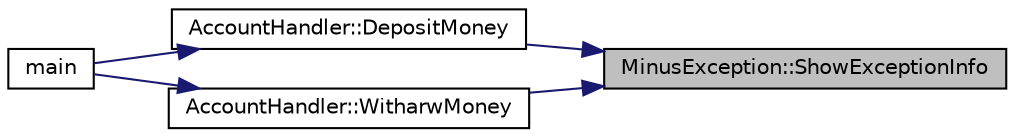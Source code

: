 digraph "MinusException::ShowExceptionInfo"
{
 // LATEX_PDF_SIZE
  edge [fontname="Helvetica",fontsize="10",labelfontname="Helvetica",labelfontsize="10"];
  node [fontname="Helvetica",fontsize="10",shape=record];
  rankdir="RL";
  Node1 [label="MinusException::ShowExceptionInfo",height=0.2,width=0.4,color="black", fillcolor="grey75", style="filled", fontcolor="black",tooltip=" "];
  Node1 -> Node2 [dir="back",color="midnightblue",fontsize="10",style="solid",fontname="Helvetica"];
  Node2 [label="AccountHandler::DepositMoney",height=0.2,width=0.4,color="black", fillcolor="white", style="filled",URL="$class_account_handler.html#a6e26960a031ab5177673975482c15165",tooltip=" "];
  Node2 -> Node3 [dir="back",color="midnightblue",fontsize="10",style="solid",fontname="Helvetica"];
  Node3 [label="main",height=0.2,width=0.4,color="black", fillcolor="white", style="filled",URL="$_banking___main_8cpp.html#ae66f6b31b5ad750f1fe042a706a4e3d4",tooltip=" "];
  Node1 -> Node4 [dir="back",color="midnightblue",fontsize="10",style="solid",fontname="Helvetica"];
  Node4 [label="AccountHandler::WitharwMoney",height=0.2,width=0.4,color="black", fillcolor="white", style="filled",URL="$class_account_handler.html#aad473ca825b506a1c2a5e6f2f89098d7",tooltip=" "];
  Node4 -> Node3 [dir="back",color="midnightblue",fontsize="10",style="solid",fontname="Helvetica"];
}
